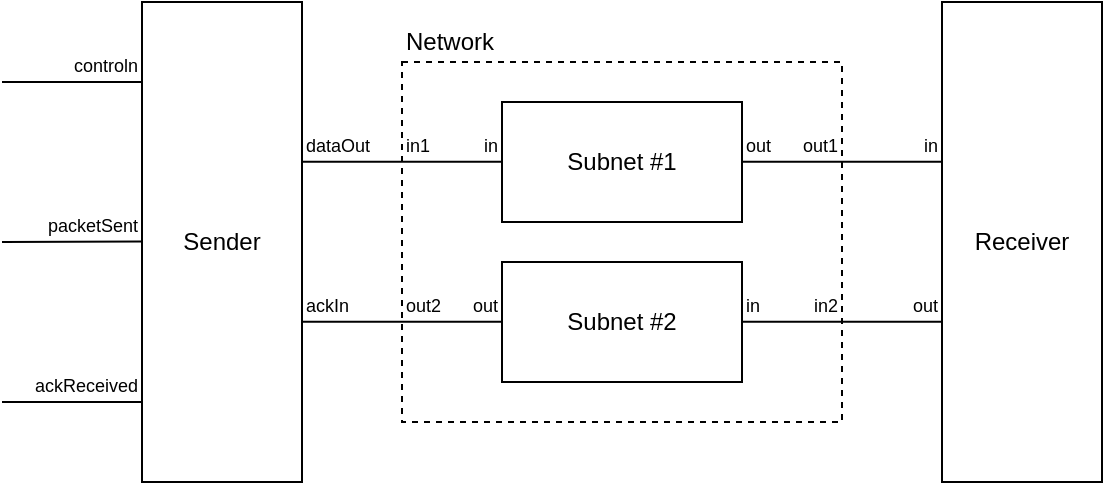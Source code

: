 <mxfile version="14.6.13" type="device"><diagram id="TyQJrahl5WlaGLuQAXuP" name="Page-1"><mxGraphModel dx="981" dy="-533" grid="1" gridSize="10" guides="1" tooltips="1" connect="1" arrows="1" fold="1" page="1" pageScale="1" pageWidth="850" pageHeight="1100" math="0" shadow="0"><root><mxCell id="0"/><mxCell id="1" parent="0"/><mxCell id="9rq56xLHLnNBYwABwTCC-1" value="" style="rounded=0;whiteSpace=wrap;html=1;" vertex="1" parent="1"><mxGeometry x="70" y="1100" width="80" height="240" as="geometry"/></mxCell><mxCell id="9rq56xLHLnNBYwABwTCC-2" value="" style="rounded=0;whiteSpace=wrap;html=1;" vertex="1" parent="1"><mxGeometry x="470" y="1100" width="80" height="240" as="geometry"/></mxCell><mxCell id="9rq56xLHLnNBYwABwTCC-3" value="" style="rounded=0;whiteSpace=wrap;html=1;fillColor=none;dashed=1;" vertex="1" parent="1"><mxGeometry x="200" y="1130" width="220" height="180" as="geometry"/></mxCell><mxCell id="9rq56xLHLnNBYwABwTCC-4" value="" style="rounded=0;whiteSpace=wrap;html=1;" vertex="1" parent="1"><mxGeometry x="250" y="1150" width="120" height="60" as="geometry"/></mxCell><mxCell id="9rq56xLHLnNBYwABwTCC-5" value="" style="rounded=0;whiteSpace=wrap;html=1;" vertex="1" parent="1"><mxGeometry x="250" y="1230" width="120" height="60" as="geometry"/></mxCell><mxCell id="9rq56xLHLnNBYwABwTCC-29" style="edgeStyle=none;rounded=0;orthogonalLoop=1;jettySize=auto;html=1;entryX=0.001;entryY=0.724;entryDx=0;entryDy=0;entryPerimeter=0;endArrow=none;endFill=0;" edge="1" parent="1"><mxGeometry relative="1" as="geometry"><mxPoint x="420" y="1259.91" as="sourcePoint"/><mxPoint x="370" y="1259.9" as="targetPoint"/></mxGeometry></mxCell><mxCell id="9rq56xLHLnNBYwABwTCC-30" style="edgeStyle=none;rounded=0;orthogonalLoop=1;jettySize=auto;html=1;entryX=0.001;entryY=0.724;entryDx=0;entryDy=0;entryPerimeter=0;endArrow=none;endFill=0;" edge="1" parent="1"><mxGeometry relative="1" as="geometry"><mxPoint x="470" y="1179.91" as="sourcePoint"/><mxPoint x="420" y="1179.9" as="targetPoint"/></mxGeometry></mxCell><mxCell id="9rq56xLHLnNBYwABwTCC-31" style="edgeStyle=none;rounded=0;orthogonalLoop=1;jettySize=auto;html=1;entryX=0.001;entryY=0.724;entryDx=0;entryDy=0;entryPerimeter=0;endArrow=none;endFill=0;" edge="1" parent="1"><mxGeometry relative="1" as="geometry"><mxPoint x="470" y="1259.91" as="sourcePoint"/><mxPoint x="420" y="1259.9" as="targetPoint"/></mxGeometry></mxCell><mxCell id="9rq56xLHLnNBYwABwTCC-32" style="edgeStyle=none;rounded=0;orthogonalLoop=1;jettySize=auto;html=1;entryX=0.001;entryY=0.724;entryDx=0;entryDy=0;entryPerimeter=0;endArrow=none;endFill=0;" edge="1" parent="1"><mxGeometry relative="1" as="geometry"><mxPoint x="420" y="1179.91" as="sourcePoint"/><mxPoint x="370" y="1179.9" as="targetPoint"/></mxGeometry></mxCell><mxCell id="9rq56xLHLnNBYwABwTCC-33" style="edgeStyle=none;rounded=0;orthogonalLoop=1;jettySize=auto;html=1;entryX=0.001;entryY=0.724;entryDx=0;entryDy=0;entryPerimeter=0;endArrow=none;endFill=0;" edge="1" parent="1"><mxGeometry relative="1" as="geometry"><mxPoint x="250" y="1179.87" as="sourcePoint"/><mxPoint x="200" y="1179.86" as="targetPoint"/></mxGeometry></mxCell><mxCell id="9rq56xLHLnNBYwABwTCC-34" style="edgeStyle=none;rounded=0;orthogonalLoop=1;jettySize=auto;html=1;entryX=0.001;entryY=0.724;entryDx=0;entryDy=0;entryPerimeter=0;endArrow=none;endFill=0;" edge="1" parent="1"><mxGeometry relative="1" as="geometry"><mxPoint x="250" y="1259.87" as="sourcePoint"/><mxPoint x="200" y="1259.86" as="targetPoint"/></mxGeometry></mxCell><mxCell id="9rq56xLHLnNBYwABwTCC-35" style="edgeStyle=none;rounded=0;orthogonalLoop=1;jettySize=auto;html=1;entryX=0.001;entryY=0.724;entryDx=0;entryDy=0;entryPerimeter=0;endArrow=none;endFill=0;" edge="1" parent="1"><mxGeometry relative="1" as="geometry"><mxPoint x="200" y="1179.87" as="sourcePoint"/><mxPoint x="150" y="1179.86" as="targetPoint"/></mxGeometry></mxCell><mxCell id="9rq56xLHLnNBYwABwTCC-36" style="edgeStyle=none;rounded=0;orthogonalLoop=1;jettySize=auto;html=1;entryX=0.001;entryY=0.724;entryDx=0;entryDy=0;entryPerimeter=0;endArrow=none;endFill=0;" edge="1" parent="1"><mxGeometry relative="1" as="geometry"><mxPoint x="200" y="1259.87" as="sourcePoint"/><mxPoint x="150" y="1259.86" as="targetPoint"/></mxGeometry></mxCell><mxCell id="9rq56xLHLnNBYwABwTCC-37" style="edgeStyle=none;rounded=0;orthogonalLoop=1;jettySize=auto;html=1;endArrow=none;endFill=0;" edge="1" parent="1"><mxGeometry relative="1" as="geometry"><mxPoint x="70" y="1140.01" as="sourcePoint"/><mxPoint y="1140" as="targetPoint"/></mxGeometry></mxCell><mxCell id="9rq56xLHLnNBYwABwTCC-38" style="edgeStyle=none;rounded=0;orthogonalLoop=1;jettySize=auto;html=1;endArrow=none;endFill=0;" edge="1" parent="1"><mxGeometry relative="1" as="geometry"><mxPoint x="70" y="1300.01" as="sourcePoint"/><mxPoint y="1300" as="targetPoint"/></mxGeometry></mxCell><mxCell id="9rq56xLHLnNBYwABwTCC-39" style="edgeStyle=none;rounded=0;orthogonalLoop=1;jettySize=auto;html=1;endArrow=none;endFill=0;" edge="1" parent="1"><mxGeometry relative="1" as="geometry"><mxPoint x="70" y="1219.72" as="sourcePoint"/><mxPoint y="1220" as="targetPoint"/></mxGeometry></mxCell><mxCell id="9rq56xLHLnNBYwABwTCC-44" value="Network" style="text;html=1;strokeColor=none;fillColor=none;align=left;verticalAlign=middle;whiteSpace=wrap;rounded=0;" vertex="1" parent="1"><mxGeometry x="200" y="1110" width="220" height="20" as="geometry"/></mxCell><mxCell id="9rq56xLHLnNBYwABwTCC-45" value="controln" style="text;html=1;strokeColor=none;fillColor=none;align=right;verticalAlign=bottom;whiteSpace=wrap;rounded=0;fontSize=9;fontStyle=0" vertex="1" parent="1"><mxGeometry y="1120" width="70" height="20" as="geometry"/></mxCell><mxCell id="9rq56xLHLnNBYwABwTCC-46" value="packetSent&lt;span style=&quot;color: rgba(0 , 0 , 0 , 0) ; font-family: monospace ; font-size: 0px&quot;&gt;%3CmxGraphModel%3E%3Croot%3E%3CmxCell%20id%3D%220%22%2F%3E%3CmxCell%20id%3D%221%22%20parent%3D%220%22%2F%3E%3CmxCell%20id%3D%222%22%20value%3D%22controln%22%20style%3D%22text%3Bhtml%3D1%3BstrokeColor%3Dnone%3BfillColor%3Dnone%3Balign%3Dright%3BverticalAlign%3Dbottom%3BwhiteSpace%3Dwrap%3Brounded%3D0%3BfontSize%3D9%3BfontStyle%3D0%22%20vertex%3D%221%22%20parent%3D%221%22%3E%3CmxGeometry%20y%3D%221120%22%20width%3D%2270%22%20height%3D%2220%22%20as%3D%22geometry%22%2F%3E%3C%2FmxCell%3E%3C%2Froot%3E%3C%2FmxGraphModel%3E&lt;/span&gt;" style="text;html=1;strokeColor=none;fillColor=none;align=right;verticalAlign=bottom;whiteSpace=wrap;rounded=0;fontSize=9;fontStyle=0" vertex="1" parent="1"><mxGeometry y="1200" width="70" height="20" as="geometry"/></mxCell><mxCell id="9rq56xLHLnNBYwABwTCC-47" value="ackReceived" style="text;html=1;strokeColor=none;fillColor=none;align=right;verticalAlign=bottom;whiteSpace=wrap;rounded=0;fontSize=9;fontStyle=0" vertex="1" parent="1"><mxGeometry y="1280" width="70" height="20" as="geometry"/></mxCell><mxCell id="9rq56xLHLnNBYwABwTCC-48" value="dataOut" style="text;html=1;strokeColor=none;fillColor=none;align=left;verticalAlign=bottom;whiteSpace=wrap;rounded=0;fontSize=9;fontStyle=0" vertex="1" parent="1"><mxGeometry x="150" y="1160" width="50" height="20" as="geometry"/></mxCell><mxCell id="9rq56xLHLnNBYwABwTCC-49" value="ackIn" style="text;html=1;strokeColor=none;fillColor=none;align=left;verticalAlign=bottom;whiteSpace=wrap;rounded=0;fontSize=9;fontStyle=0" vertex="1" parent="1"><mxGeometry x="150" y="1240" width="50" height="20" as="geometry"/></mxCell><mxCell id="9rq56xLHLnNBYwABwTCC-50" value="in1" style="text;html=1;strokeColor=none;fillColor=none;align=left;verticalAlign=bottom;whiteSpace=wrap;rounded=0;fontSize=9;fontStyle=0" vertex="1" parent="1"><mxGeometry x="200" y="1160" width="20" height="20" as="geometry"/></mxCell><mxCell id="9rq56xLHLnNBYwABwTCC-51" value="out2" style="text;html=1;strokeColor=none;fillColor=none;align=left;verticalAlign=bottom;whiteSpace=wrap;rounded=0;fontSize=9;fontStyle=0" vertex="1" parent="1"><mxGeometry x="200" y="1240" width="30" height="20" as="geometry"/></mxCell><mxCell id="9rq56xLHLnNBYwABwTCC-52" value="out&lt;span style=&quot;color: rgba(0 , 0 , 0 , 0) ; font-family: monospace ; font-size: 0px&quot;&gt;%3CmxGraphModel%3E%3Croot%3E%3CmxCell%20id%3D%220%22%2F%3E%3CmxCell%20id%3D%221%22%20parent%3D%220%22%2F%3E%3CmxCell%20id%3D%222%22%20value%3D%22in1%22%20style%3D%22text%3Bhtml%3D1%3BstrokeColor%3Dnone%3BfillColor%3Dnone%3Balign%3Dleft%3BverticalAlign%3Dbottom%3BwhiteSpace%3Dwrap%3Brounded%3D0%3BfontSize%3D9%3BfontStyle%3D0%22%20vertex%3D%221%22%20parent%3D%221%22%3E%3CmxGeometry%20x%3D%22200%22%20y%3D%221160%22%20width%3D%2220%22%20height%3D%2220%22%20as%3D%22geometry%22%2F%3E%3C%2FmxCell%3E%3C%2Froot%3E%3C%2FmxGraphModel%3E&lt;/span&gt;" style="text;html=1;strokeColor=none;fillColor=none;align=right;verticalAlign=bottom;whiteSpace=wrap;rounded=0;fontSize=9;fontStyle=0" vertex="1" parent="1"><mxGeometry x="230" y="1240" width="20" height="20" as="geometry"/></mxCell><mxCell id="9rq56xLHLnNBYwABwTCC-53" value="in" style="text;html=1;strokeColor=none;fillColor=none;align=right;verticalAlign=bottom;whiteSpace=wrap;rounded=0;fontSize=9;fontStyle=0" vertex="1" parent="1"><mxGeometry x="230" y="1160" width="20" height="20" as="geometry"/></mxCell><mxCell id="9rq56xLHLnNBYwABwTCC-54" value="in" style="text;html=1;strokeColor=none;fillColor=none;align=right;verticalAlign=bottom;whiteSpace=wrap;rounded=0;fontSize=9;fontStyle=0" vertex="1" parent="1"><mxGeometry x="450" y="1160" width="20" height="20" as="geometry"/></mxCell><mxCell id="9rq56xLHLnNBYwABwTCC-56" value="out&lt;span style=&quot;color: rgba(0 , 0 , 0 , 0) ; font-family: monospace ; font-size: 0px&quot;&gt;%3CmxGraphModel%3E%3Croot%3E%3CmxCell%20id%3D%220%22%2F%3E%3CmxCell%20id%3D%221%22%20parent%3D%220%22%2F%3E%3CmxCell%20id%3D%222%22%20value%3D%22in1%22%20style%3D%22text%3Bhtml%3D1%3BstrokeColor%3Dnone%3BfillColor%3Dnone%3Balign%3Dleft%3BverticalAlign%3Dbottom%3BwhiteSpace%3Dwrap%3Brounded%3D0%3BfontSize%3D9%3BfontStyle%3D0%22%20vertex%3D%221%22%20parent%3D%221%22%3E%3CmxGeometry%20x%3D%22200%22%20y%3D%221160%22%20width%3D%2220%22%20height%3D%2220%22%20as%3D%22geometry%22%2F%3E%3C%2FmxCell%3E%3C%2Froot%3E%3C%2FmxGraphModel%3E&lt;/span&gt;" style="text;html=1;strokeColor=none;fillColor=none;align=right;verticalAlign=bottom;whiteSpace=wrap;rounded=0;fontSize=9;fontStyle=0" vertex="1" parent="1"><mxGeometry x="450" y="1240" width="20" height="20" as="geometry"/></mxCell><mxCell id="9rq56xLHLnNBYwABwTCC-57" value="in2" style="text;html=1;strokeColor=none;fillColor=none;align=right;verticalAlign=bottom;whiteSpace=wrap;rounded=0;fontSize=9;fontStyle=0" vertex="1" parent="1"><mxGeometry x="400" y="1240" width="20" height="20" as="geometry"/></mxCell><mxCell id="9rq56xLHLnNBYwABwTCC-58" value="out1" style="text;html=1;strokeColor=none;fillColor=none;align=right;verticalAlign=bottom;whiteSpace=wrap;rounded=0;fontSize=9;fontStyle=0" vertex="1" parent="1"><mxGeometry x="400" y="1160" width="20" height="20" as="geometry"/></mxCell><mxCell id="9rq56xLHLnNBYwABwTCC-59" value="out&lt;span style=&quot;color: rgba(0 , 0 , 0 , 0) ; font-family: monospace ; font-size: 0px&quot;&gt;%3CmxGraphModel%3E%3Croot%3E%3CmxCell%20id%3D%220%22%2F%3E%3CmxCell%20id%3D%221%22%20parent%3D%220%22%2F%3E%3CmxCell%20id%3D%222%22%20value%3D%22in1%22%20style%3D%22text%3Bhtml%3D1%3BstrokeColor%3Dnone%3BfillColor%3Dnone%3Balign%3Dleft%3BverticalAlign%3Dbottom%3BwhiteSpace%3Dwrap%3Brounded%3D0%3BfontSize%3D9%3BfontStyle%3D0%22%20vertex%3D%221%22%20parent%3D%221%22%3E%3CmxGeometry%20x%3D%22200%22%20y%3D%221160%22%20width%3D%2220%22%20height%3D%2220%22%20as%3D%22geometry%22%2F%3E%3C%2FmxCell%3E%3C%2Froot%3E%3C%2FmxGraphModel%3E&lt;/span&gt;" style="text;html=1;strokeColor=none;fillColor=none;align=left;verticalAlign=bottom;whiteSpace=wrap;rounded=0;fontSize=9;fontStyle=0" vertex="1" parent="1"><mxGeometry x="370" y="1160" width="20" height="20" as="geometry"/></mxCell><mxCell id="9rq56xLHLnNBYwABwTCC-60" value="in" style="text;html=1;strokeColor=none;fillColor=none;align=left;verticalAlign=bottom;whiteSpace=wrap;rounded=0;fontSize=9;fontStyle=0" vertex="1" parent="1"><mxGeometry x="370" y="1240" width="20" height="20" as="geometry"/></mxCell><mxCell id="9rq56xLHLnNBYwABwTCC-42" value="Subnet #1&lt;span style=&quot;color: rgba(0 , 0 , 0 , 0) ; font-family: monospace ; font-size: 0px&quot;&gt;%3CmxGraphModel%3E%3Croot%3E%3CmxCell%20id%3D%220%22%2F%3E%3CmxCell%20id%3D%221%22%20parent%3D%220%22%2F%3E%3CmxCell%20id%3D%222%22%20value%3D%22Receiver%22%20style%3D%22text%3Bhtml%3D1%3BstrokeColor%3Dnone%3BfillColor%3Dnone%3Balign%3Dcenter%3BverticalAlign%3Dmiddle%3BwhiteSpace%3Dwrap%3Brounded%3D0%3B%22%20vertex%3D%221%22%20parent%3D%221%22%3E%3CmxGeometry%20x%3D%22470%22%20y%3D%221100%22%20width%3D%2280%22%20height%3D%22240%22%20as%3D%22geometry%22%2F%3E%3C%2FmxCell%3E%3C%2Froot%3E%3C%2FmxGraphModel%3E&lt;/span&gt;" style="text;html=1;strokeColor=none;fillColor=none;align=center;verticalAlign=middle;whiteSpace=wrap;rounded=0;" vertex="1" parent="1"><mxGeometry x="250" y="1150" width="120" height="60" as="geometry"/></mxCell><mxCell id="9rq56xLHLnNBYwABwTCC-43" value="Subnet #2" style="text;html=1;strokeColor=none;fillColor=none;align=center;verticalAlign=middle;whiteSpace=wrap;rounded=0;" vertex="1" parent="1"><mxGeometry x="250" y="1230" width="120" height="60" as="geometry"/></mxCell><mxCell id="9rq56xLHLnNBYwABwTCC-41" value="Receiver" style="text;html=1;strokeColor=none;fillColor=none;align=center;verticalAlign=middle;whiteSpace=wrap;rounded=0;" vertex="1" parent="1"><mxGeometry x="470" y="1100" width="80" height="240" as="geometry"/></mxCell><mxCell id="9rq56xLHLnNBYwABwTCC-40" value="Sender" style="text;html=1;strokeColor=none;fillColor=none;align=center;verticalAlign=middle;whiteSpace=wrap;rounded=0;" vertex="1" parent="1"><mxGeometry x="70" y="1100" width="80" height="240" as="geometry"/></mxCell></root></mxGraphModel></diagram></mxfile>